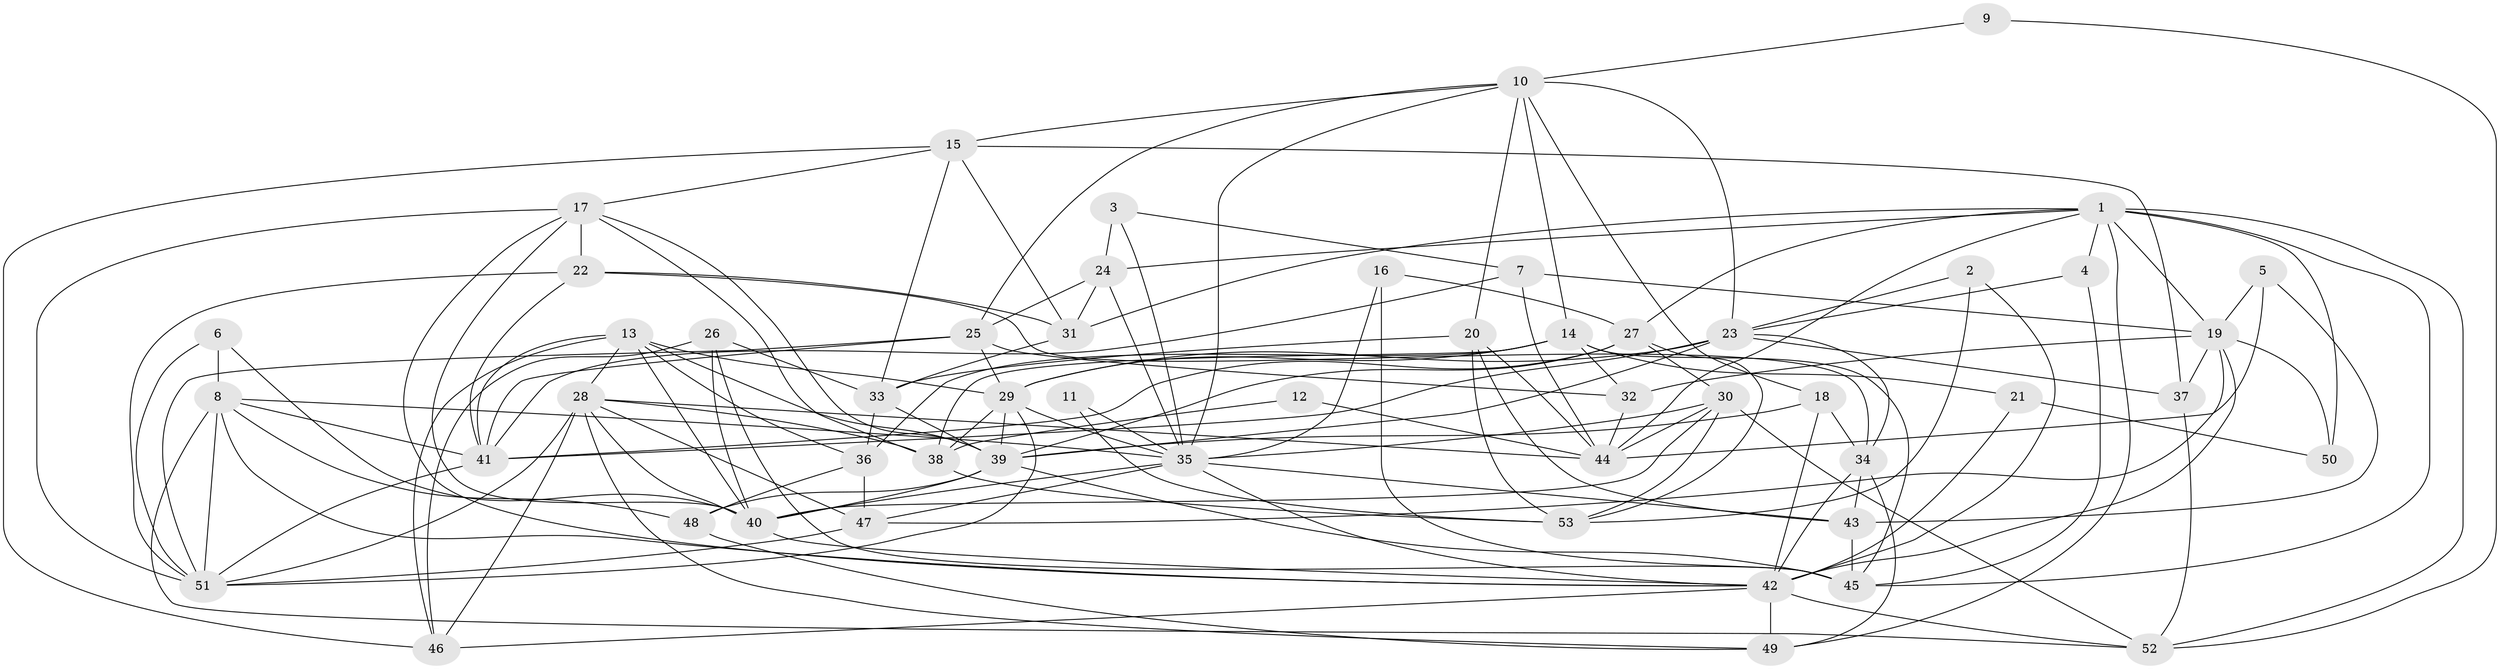 // original degree distribution, {4: 0.22641509433962265, 2: 0.14150943396226415, 3: 0.3018867924528302, 8: 0.03773584905660377, 5: 0.1509433962264151, 6: 0.14150943396226415}
// Generated by graph-tools (version 1.1) at 2025/50/03/09/25 03:50:04]
// undirected, 53 vertices, 153 edges
graph export_dot {
graph [start="1"]
  node [color=gray90,style=filled];
  1;
  2;
  3;
  4;
  5;
  6;
  7;
  8;
  9;
  10;
  11;
  12;
  13;
  14;
  15;
  16;
  17;
  18;
  19;
  20;
  21;
  22;
  23;
  24;
  25;
  26;
  27;
  28;
  29;
  30;
  31;
  32;
  33;
  34;
  35;
  36;
  37;
  38;
  39;
  40;
  41;
  42;
  43;
  44;
  45;
  46;
  47;
  48;
  49;
  50;
  51;
  52;
  53;
  1 -- 4 [weight=1.0];
  1 -- 19 [weight=1.0];
  1 -- 24 [weight=1.0];
  1 -- 27 [weight=1.0];
  1 -- 31 [weight=1.0];
  1 -- 44 [weight=1.0];
  1 -- 45 [weight=1.0];
  1 -- 49 [weight=1.0];
  1 -- 50 [weight=1.0];
  1 -- 52 [weight=1.0];
  2 -- 23 [weight=1.0];
  2 -- 42 [weight=1.0];
  2 -- 53 [weight=1.0];
  3 -- 7 [weight=1.0];
  3 -- 24 [weight=2.0];
  3 -- 35 [weight=1.0];
  4 -- 23 [weight=1.0];
  4 -- 45 [weight=1.0];
  5 -- 19 [weight=1.0];
  5 -- 43 [weight=1.0];
  5 -- 44 [weight=1.0];
  6 -- 8 [weight=1.0];
  6 -- 40 [weight=1.0];
  6 -- 51 [weight=1.0];
  7 -- 19 [weight=1.0];
  7 -- 41 [weight=1.0];
  7 -- 44 [weight=1.0];
  8 -- 35 [weight=1.0];
  8 -- 41 [weight=1.0];
  8 -- 42 [weight=1.0];
  8 -- 48 [weight=1.0];
  8 -- 51 [weight=1.0];
  8 -- 52 [weight=1.0];
  9 -- 10 [weight=1.0];
  9 -- 52 [weight=1.0];
  10 -- 14 [weight=1.0];
  10 -- 15 [weight=1.0];
  10 -- 18 [weight=1.0];
  10 -- 20 [weight=1.0];
  10 -- 23 [weight=1.0];
  10 -- 25 [weight=1.0];
  10 -- 35 [weight=1.0];
  11 -- 35 [weight=1.0];
  11 -- 53 [weight=1.0];
  12 -- 38 [weight=1.0];
  12 -- 44 [weight=1.0];
  13 -- 28 [weight=1.0];
  13 -- 29 [weight=1.0];
  13 -- 36 [weight=1.0];
  13 -- 39 [weight=1.0];
  13 -- 40 [weight=1.0];
  13 -- 41 [weight=1.0];
  13 -- 46 [weight=1.0];
  14 -- 21 [weight=1.0];
  14 -- 29 [weight=1.0];
  14 -- 32 [weight=1.0];
  14 -- 36 [weight=1.0];
  14 -- 38 [weight=1.0];
  14 -- 45 [weight=1.0];
  15 -- 17 [weight=1.0];
  15 -- 31 [weight=1.0];
  15 -- 33 [weight=1.0];
  15 -- 37 [weight=1.0];
  15 -- 46 [weight=1.0];
  16 -- 27 [weight=1.0];
  16 -- 35 [weight=1.0];
  16 -- 45 [weight=1.0];
  17 -- 22 [weight=1.0];
  17 -- 38 [weight=1.0];
  17 -- 39 [weight=1.0];
  17 -- 40 [weight=1.0];
  17 -- 42 [weight=1.0];
  17 -- 51 [weight=1.0];
  18 -- 34 [weight=1.0];
  18 -- 39 [weight=1.0];
  18 -- 42 [weight=1.0];
  19 -- 32 [weight=1.0];
  19 -- 37 [weight=1.0];
  19 -- 42 [weight=1.0];
  19 -- 47 [weight=1.0];
  19 -- 50 [weight=1.0];
  20 -- 33 [weight=1.0];
  20 -- 43 [weight=1.0];
  20 -- 44 [weight=1.0];
  20 -- 53 [weight=1.0];
  21 -- 42 [weight=1.0];
  21 -- 50 [weight=1.0];
  22 -- 31 [weight=1.0];
  22 -- 34 [weight=1.0];
  22 -- 41 [weight=1.0];
  22 -- 51 [weight=1.0];
  23 -- 29 [weight=1.0];
  23 -- 34 [weight=1.0];
  23 -- 37 [weight=1.0];
  23 -- 39 [weight=1.0];
  23 -- 41 [weight=1.0];
  24 -- 25 [weight=1.0];
  24 -- 31 [weight=1.0];
  24 -- 35 [weight=1.0];
  25 -- 29 [weight=1.0];
  25 -- 32 [weight=1.0];
  25 -- 41 [weight=1.0];
  25 -- 51 [weight=1.0];
  26 -- 33 [weight=1.0];
  26 -- 40 [weight=1.0];
  26 -- 45 [weight=1.0];
  26 -- 46 [weight=1.0];
  27 -- 30 [weight=1.0];
  27 -- 39 [weight=1.0];
  27 -- 41 [weight=1.0];
  27 -- 53 [weight=1.0];
  28 -- 38 [weight=1.0];
  28 -- 40 [weight=1.0];
  28 -- 44 [weight=1.0];
  28 -- 46 [weight=1.0];
  28 -- 47 [weight=1.0];
  28 -- 49 [weight=1.0];
  28 -- 51 [weight=1.0];
  29 -- 35 [weight=1.0];
  29 -- 38 [weight=1.0];
  29 -- 39 [weight=1.0];
  29 -- 51 [weight=1.0];
  30 -- 35 [weight=1.0];
  30 -- 40 [weight=1.0];
  30 -- 44 [weight=1.0];
  30 -- 52 [weight=1.0];
  30 -- 53 [weight=1.0];
  31 -- 33 [weight=1.0];
  32 -- 44 [weight=1.0];
  33 -- 36 [weight=1.0];
  33 -- 39 [weight=1.0];
  34 -- 42 [weight=1.0];
  34 -- 43 [weight=1.0];
  34 -- 49 [weight=1.0];
  35 -- 40 [weight=1.0];
  35 -- 42 [weight=1.0];
  35 -- 43 [weight=2.0];
  35 -- 47 [weight=1.0];
  36 -- 47 [weight=1.0];
  36 -- 48 [weight=1.0];
  37 -- 52 [weight=1.0];
  38 -- 53 [weight=1.0];
  39 -- 40 [weight=1.0];
  39 -- 45 [weight=1.0];
  39 -- 48 [weight=1.0];
  40 -- 42 [weight=1.0];
  41 -- 51 [weight=1.0];
  42 -- 46 [weight=1.0];
  42 -- 49 [weight=1.0];
  42 -- 52 [weight=1.0];
  43 -- 45 [weight=1.0];
  47 -- 51 [weight=1.0];
  48 -- 49 [weight=1.0];
}
